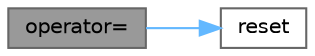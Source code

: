digraph "operator="
{
 // LATEX_PDF_SIZE
  bgcolor="transparent";
  edge [fontname=Helvetica,fontsize=10,labelfontname=Helvetica,labelfontsize=10];
  node [fontname=Helvetica,fontsize=10,shape=box,height=0.2,width=0.4];
  rankdir="LR";
  Node1 [id="Node000001",label="operator=",height=0.2,width=0.4,color="gray40", fillcolor="grey60", style="filled", fontcolor="black",tooltip="NULL assignment."];
  Node1 -> Node2 [id="edge1_Node000001_Node000002",color="steelblue1",style="solid",tooltip=" "];
  Node2 [id="Node000002",label="reset",height=0.2,width=0.4,color="grey40", fillcolor="white", style="filled",URL="$classmexplus_1_1_mx_array.html#ac45725bc7181f60f4925168181f26399",tooltip="Reset an mxArray to a const mxArray*."];
}
